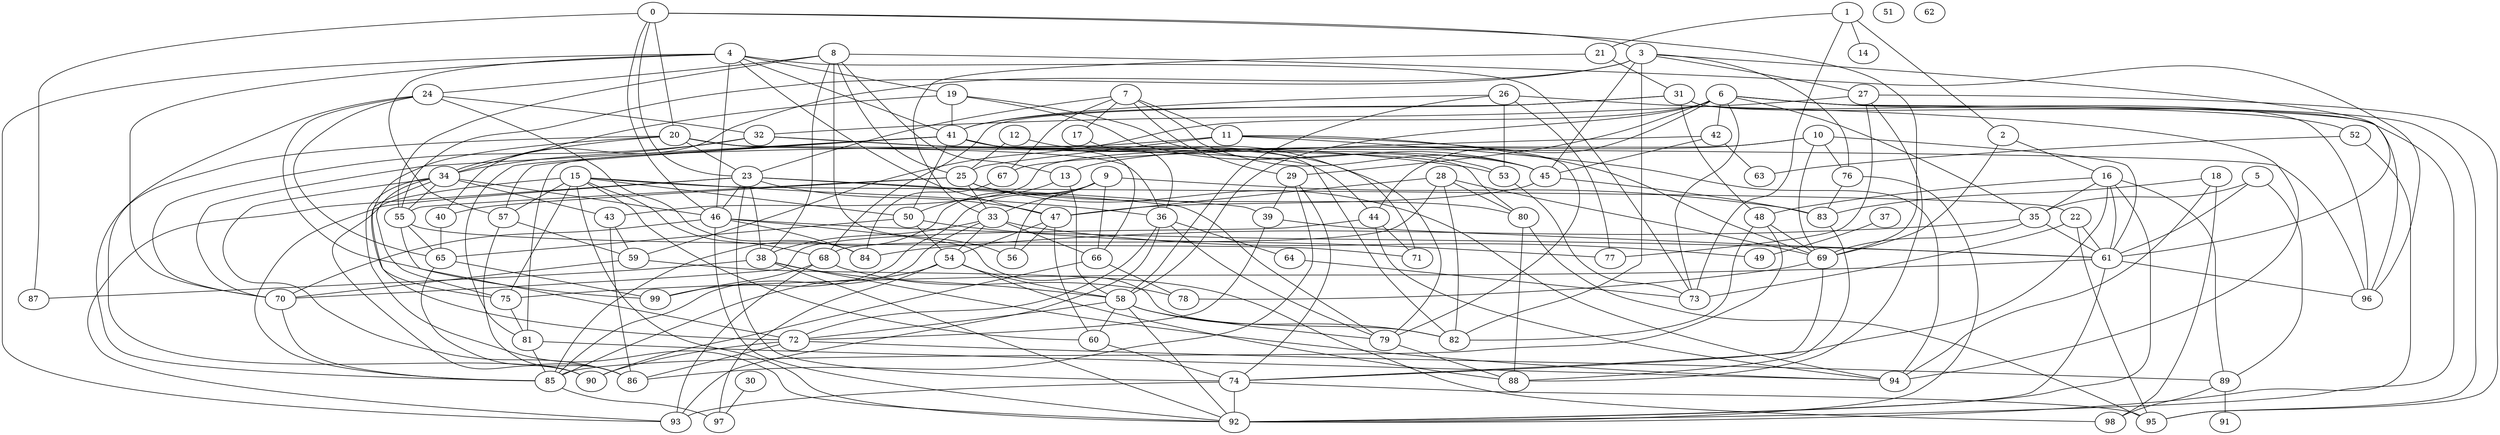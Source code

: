 strict graph "gnp_random_graph(100,0.06)" {
0;
1;
2;
3;
4;
5;
6;
7;
8;
9;
10;
11;
12;
13;
14;
15;
16;
17;
18;
19;
20;
21;
22;
23;
24;
25;
26;
27;
28;
29;
30;
31;
32;
33;
34;
35;
36;
37;
38;
39;
40;
41;
42;
43;
44;
45;
46;
47;
48;
49;
50;
51;
52;
53;
54;
55;
56;
57;
58;
59;
60;
61;
62;
63;
64;
65;
66;
67;
68;
69;
70;
71;
72;
73;
74;
75;
76;
77;
78;
79;
80;
81;
82;
83;
84;
85;
86;
87;
88;
89;
90;
91;
92;
93;
94;
95;
96;
97;
98;
99;
0 -- 3  [is_available=True, prob="0.091337267085"];
0 -- 69  [is_available=True, prob="0.866437813673"];
0 -- 23  [is_available=True, prob="1.0"];
0 -- 46  [is_available=True, prob="0.388985233537"];
0 -- 20  [is_available=True, prob="0.917289521796"];
0 -- 87  [is_available=True, prob="1.0"];
1 -- 73  [is_available=True, prob="0.755882459076"];
1 -- 2  [is_available=True, prob="1.0"];
1 -- 21  [is_available=True, prob="0.403695915727"];
1 -- 14  [is_available=True, prob="0.323290398069"];
2 -- 16  [is_available=True, prob="1.0"];
2 -- 69  [is_available=True, prob="1.0"];
3 -- 40  [is_available=True, prob="0.339884776544"];
3 -- 76  [is_available=True, prob="1.0"];
3 -- 45  [is_available=True, prob="0.302516941571"];
3 -- 82  [is_available=True, prob="0.685016813952"];
3 -- 55  [is_available=True, prob="0.323227086401"];
3 -- 27  [is_available=True, prob="0.84458300785"];
3 -- 61  [is_available=True, prob="0.776181052255"];
4 -- 70  [is_available=True, prob="1.0"];
4 -- 41  [is_available=True, prob="0.342389742145"];
4 -- 46  [is_available=True, prob="1.0"];
4 -- 47  [is_available=True, prob="0.916264977464"];
4 -- 19  [is_available=True, prob="0.711144538648"];
4 -- 73  [is_available=True, prob="0.124445605635"];
4 -- 57  [is_available=True, prob="0.809600874962"];
4 -- 93  [is_available=True, prob="0.833465657978"];
5 -- 89  [is_available=True, prob="1.0"];
5 -- 35  [is_available=True, prob="0.566181892137"];
5 -- 61  [is_available=True, prob="0.466985054366"];
6 -- 96  [is_available=True, prob="1.0"];
6 -- 35  [is_available=True, prob="1.0"];
6 -- 73  [is_available=True, prob="0.875903606198"];
6 -- 42  [is_available=True, prob="0.245795991115"];
6 -- 44  [is_available=True, prob="0.95897189296"];
6 -- 52  [is_available=True, prob="0.346989782136"];
6 -- 58  [is_available=True, prob="0.664630770731"];
6 -- 59  [is_available=True, prob="0.820137706856"];
6 -- 29  [is_available=True, prob="0.934581482796"];
6 -- 95  [is_available=True, prob="0.392156823956"];
7 -- 67  [is_available=True, prob="1.0"];
7 -- 11  [is_available=True, prob="0.315451861419"];
7 -- 45  [is_available=True, prob="0.772305023237"];
7 -- 17  [is_available=True, prob="1.0"];
7 -- 23  [is_available=True, prob="1.0"];
7 -- 29  [is_available=True, prob="1.0"];
8 -- 96  [is_available=True, prob="0.81192063898"];
8 -- 38  [is_available=True, prob="0.52661247579"];
8 -- 13  [is_available=True, prob="0.115545639196"];
8 -- 56  [is_available=True, prob="0.181070986627"];
8 -- 55  [is_available=True, prob="1.0"];
8 -- 24  [is_available=True, prob="0.758499469749"];
8 -- 25  [is_available=True, prob="0.502453693976"];
9 -- 33  [is_available=True, prob="0.617459006134"];
9 -- 66  [is_available=True, prob="0.899420196645"];
9 -- 99  [is_available=True, prob="0.331577871636"];
9 -- 83  [is_available=True, prob="1.0"];
9 -- 85  [is_available=True, prob="0.568174866752"];
9 -- 56  [is_available=True, prob="0.725746009409"];
10 -- 43  [is_available=True, prob="0.479165348585"];
10 -- 76  [is_available=True, prob="0.601651488996"];
10 -- 13  [is_available=True, prob="1.0"];
10 -- 69  [is_available=True, prob="0.864857046714"];
10 -- 61  [is_available=True, prob="0.802285407453"];
11 -- 69  [is_available=True, prob="1.0"];
11 -- 79  [is_available=True, prob="0.175126645818"];
11 -- 81  [is_available=True, prob="0.0624259955035"];
11 -- 25  [is_available=True, prob="0.47970437815"];
11 -- 94  [is_available=True, prob="0.274116921189"];
12 -- 25  [is_available=True, prob="0.524022632388"];
12 -- 71  [is_available=True, prob="0.836757775976"];
13 -- 58  [is_available=True, prob="0.949583485688"];
13 -- 50  [is_available=True, prob="1.0"];
15 -- 68  [is_available=True, prob="0.121600564361"];
15 -- 92  [is_available=True, prob="0.380218652672"];
15 -- 75  [is_available=True, prob="0.156877699929"];
15 -- 50  [is_available=True, prob="1.0"];
15 -- 22  [is_available=True, prob="0.0481856571593"];
15 -- 57  [is_available=True, prob="0.119983455574"];
15 -- 90  [is_available=True, prob="0.571831605679"];
15 -- 60  [is_available=True, prob="0.644029517526"];
15 -- 36  [is_available=True, prob="1.0"];
16 -- 35  [is_available=True, prob="0.761426241677"];
16 -- 74  [is_available=True, prob="0.734945662265"];
16 -- 48  [is_available=True, prob="0.358241573434"];
16 -- 89  [is_available=True, prob="0.611243512838"];
16 -- 92  [is_available=True, prob="0.962266424847"];
16 -- 61  [is_available=True, prob="0.029890546094"];
17 -- 36  [is_available=True, prob="0.881039812035"];
18 -- 98  [is_available=True, prob="0.465338153943"];
18 -- 83  [is_available=True, prob="0.805539872495"];
18 -- 94  [is_available=True, prob="0.670517247759"];
19 -- 41  [is_available=True, prob="0.445457037867"];
19 -- 34  [is_available=True, prob="0.356957350291"];
19 -- 45  [is_available=True, prob="0.376175820599"];
19 -- 53  [is_available=True, prob="1.0"];
20 -- 96  [is_available=True, prob="1.0"];
20 -- 34  [is_available=True, prob="0.929493949763"];
20 -- 36  [is_available=True, prob="0.184598575616"];
20 -- 75  [is_available=True, prob="0.48878924505"];
20 -- 44  [is_available=True, prob="0.744609860616"];
20 -- 23  [is_available=True, prob="0.783626943802"];
20 -- 90  [is_available=True, prob="0.706102079511"];
21 -- 33  [is_available=True, prob="1.0"];
21 -- 31  [is_available=True, prob="1.0"];
22 -- 73  [is_available=True, prob="0.800942107263"];
22 -- 95  [is_available=True, prob="0.42689932903"];
22 -- 61  [is_available=True, prob="0.962549200224"];
23 -- 38  [is_available=True, prob="0.657153297534"];
23 -- 39  [is_available=True, prob="0.943190967966"];
23 -- 74  [is_available=True, prob="1.0"];
23 -- 46  [is_available=True, prob="1.0"];
23 -- 47  [is_available=True, prob="0.1303825499"];
23 -- 85  [is_available=True, prob="0.44945659212"];
23 -- 79  [is_available=True, prob="0.274332997875"];
23 -- 93  [is_available=True, prob="0.262242228078"];
24 -- 32  [is_available=True, prob="0.194639148378"];
24 -- 65  [is_available=True, prob="0.349715180445"];
24 -- 99  [is_available=True, prob="1.0"];
24 -- 84  [is_available=True, prob="0.260020221461"];
24 -- 85  [is_available=True, prob="1.0"];
25 -- 33  [is_available=True, prob="1.0"];
25 -- 80  [is_available=True, prob="0.149590063423"];
25 -- 40  [is_available=True, prob="0.721486418809"];
25 -- 55  [is_available=True, prob="0.369068846428"];
25 -- 94  [is_available=True, prob="0.593239098485"];
26 -- 41  [is_available=True, prob="1.0"];
26 -- 58  [is_available=True, prob="0.571673525358"];
26 -- 53  [is_available=True, prob="0.757170797241"];
26 -- 94  [is_available=True, prob="0.918965185359"];
26 -- 77  [is_available=True, prob="0.302328182877"];
27 -- 32  [is_available=True, prob="1.0"];
27 -- 88  [is_available=True, prob="0.42989294799"];
27 -- 77  [is_available=True, prob="0.194073716151"];
27 -- 95  [is_available=True, prob="0.864631703107"];
28 -- 80  [is_available=True, prob="0.268719737448"];
28 -- 82  [is_available=True, prob="0.386516883874"];
28 -- 68  [is_available=True, prob="0.848132195731"];
28 -- 69  [is_available=True, prob="0.908486036271"];
28 -- 47  [is_available=True, prob="0.216028704424"];
29 -- 74  [is_available=True, prob="0.606037530023"];
29 -- 39  [is_available=True, prob="0.921598250989"];
29 -- 86  [is_available=True, prob="0.685076199723"];
30 -- 97  [is_available=True, prob="0.35735040554"];
31 -- 96  [is_available=True, prob="0.980979616191"];
31 -- 68  [is_available=True, prob="0.834672215211"];
31 -- 41  [is_available=True, prob="1.0"];
31 -- 48  [is_available=True, prob="0.614335960835"];
31 -- 92  [is_available=True, prob="0.698772491417"];
32 -- 34  [is_available=True, prob="0.0340965256444"];
32 -- 70  [is_available=True, prob="1.0"];
32 -- 79  [is_available=True, prob="0.0248929156885"];
32 -- 53  [is_available=True, prob="0.282029224252"];
33 -- 66  [is_available=True, prob="1.0"];
33 -- 38  [is_available=True, prob="0.207700369452"];
33 -- 49  [is_available=True, prob="1.0"];
33 -- 54  [is_available=True, prob="0.205950117409"];
33 -- 85  [is_available=True, prob="0.487514010887"];
34 -- 75  [is_available=True, prob="1.0"];
34 -- 72  [is_available=True, prob="0.165413662287"];
34 -- 43  [is_available=True, prob="0.186909496981"];
34 -- 46  [is_available=True, prob="0.830106711371"];
34 -- 86  [is_available=True, prob="1.0"];
34 -- 55  [is_available=True, prob="0.270852749415"];
34 -- 92  [is_available=True, prob="0.97947164534"];
35 -- 69  [is_available=True, prob="0.596860773946"];
35 -- 84  [is_available=True, prob="0.682510669349"];
35 -- 61  [is_available=True, prob="0.747937572935"];
36 -- 64  [is_available=True, prob="1.0"];
36 -- 72  [is_available=True, prob="1.0"];
36 -- 79  [is_available=True, prob="0.148602319867"];
36 -- 93  [is_available=True, prob="0.852326254116"];
37 -- 49  [is_available=True, prob="1.0"];
38 -- 87  [is_available=True, prob="1.0"];
38 -- 58  [is_available=True, prob="0.330190658622"];
38 -- 92  [is_available=True, prob="0.43570188547"];
38 -- 94  [is_available=True, prob="0.991517102923"];
39 -- 72  [is_available=True, prob="1.0"];
39 -- 61  [is_available=True, prob="0.619409501462"];
40 -- 65  [is_available=True, prob="1.0"];
41 -- 66  [is_available=True, prob="1.0"];
41 -- 70  [is_available=True, prob="0.561752663745"];
41 -- 45  [is_available=True, prob="0.535448780045"];
41 -- 80  [is_available=True, prob="0.727805834674"];
41 -- 81  [is_available=True, prob="1.0"];
41 -- 50  [is_available=True, prob="0.453460280925"];
41 -- 82  [is_available=True, prob="1.0"];
41 -- 57  [is_available=True, prob="1.0"];
42 -- 67  [is_available=True, prob="0.471212599566"];
42 -- 45  [is_available=True, prob="0.081339745845"];
42 -- 63  [is_available=True, prob="0.789203838472"];
43 -- 59  [is_available=True, prob="0.126992621624"];
43 -- 86  [is_available=True, prob="0.0882857275018"];
44 -- 94  [is_available=True, prob="0.646128554383"];
44 -- 70  [is_available=True, prob="0.588662947181"];
44 -- 71  [is_available=True, prob="0.88367900332"];
45 -- 83  [is_available=True, prob="0.287757418902"];
45 -- 47  [is_available=True, prob="0.785134472644"];
46 -- 70  [is_available=True, prob="0.113265315139"];
46 -- 82  [is_available=True, prob="1.0"];
46 -- 84  [is_available=True, prob="0.20892686668"];
46 -- 92  [is_available=True, prob="0.591302024334"];
46 -- 61  [is_available=True, prob="0.433977151876"];
47 -- 60  [is_available=True, prob="0.0534845459909"];
47 -- 54  [is_available=True, prob="0.57978144804"];
47 -- 56  [is_available=True, prob="0.0188982375302"];
48 -- 82  [is_available=True, prob="0.587313852687"];
48 -- 69  [is_available=True, prob="0.409961400297"];
48 -- 85  [is_available=True, prob="1.0"];
50 -- 65  [is_available=True, prob="0.367869131676"];
50 -- 77  [is_available=True, prob="0.267439699591"];
50 -- 54  [is_available=True, prob="0.668060838242"];
52 -- 92  [is_available=True, prob="0.576221477376"];
52 -- 63  [is_available=True, prob="0.333853899022"];
53 -- 73  [is_available=True, prob="1.0"];
54 -- 97  [is_available=True, prob="0.616849667231"];
54 -- 85  [is_available=True, prob="0.765334357568"];
54 -- 88  [is_available=True, prob="0.486624728036"];
54 -- 58  [is_available=True, prob="0.78879815975"];
55 -- 65  [is_available=True, prob="0.560296339459"];
55 -- 71  [is_available=True, prob="0.186550023644"];
55 -- 72  [is_available=True, prob="0.430911646576"];
57 -- 59  [is_available=True, prob="0.499064544104"];
57 -- 86  [is_available=True, prob="0.812546365901"];
58 -- 72  [is_available=True, prob="0.757893881739"];
58 -- 92  [is_available=True, prob="1.0"];
58 -- 79  [is_available=True, prob="0.987692494391"];
58 -- 82  [is_available=True, prob="0.995316223986"];
58 -- 60  [is_available=True, prob="0.731322233033"];
59 -- 98  [is_available=True, prob="0.238569526032"];
59 -- 70  [is_available=True, prob="0.785029401332"];
60 -- 74  [is_available=True, prob="0.793442484064"];
61 -- 96  [is_available=True, prob="1.0"];
61 -- 75  [is_available=True, prob="0.186605146667"];
61 -- 92  [is_available=True, prob="0.0829742045572"];
64 -- 73  [is_available=True, prob="0.122152833392"];
65 -- 99  [is_available=True, prob="0.359957894477"];
65 -- 86  [is_available=True, prob="1.0"];
66 -- 90  [is_available=True, prob="1.0"];
66 -- 78  [is_available=True, prob="0.0588559767225"];
67 -- 84  [is_available=True, prob="1.0"];
68 -- 99  [is_available=True, prob="0.00273600283659"];
68 -- 78  [is_available=True, prob="0.417601184272"];
68 -- 93  [is_available=True, prob="0.657379101971"];
69 -- 78  [is_available=True, prob="0.39575875619"];
69 -- 74  [is_available=True, prob="1.0"];
70 -- 85  [is_available=True, prob="0.744462876988"];
72 -- 86  [is_available=True, prob="0.150676590893"];
72 -- 89  [is_available=True, prob="1.0"];
72 -- 90  [is_available=True, prob="0.19639733243"];
74 -- 93  [is_available=True, prob="0.437384241592"];
74 -- 92  [is_available=True, prob="1.0"];
74 -- 95  [is_available=True, prob="0.622910104162"];
75 -- 81  [is_available=True, prob="0.807494167101"];
76 -- 83  [is_available=True, prob="0.560504796177"];
76 -- 92  [is_available=True, prob="0.505088409385"];
79 -- 88  [is_available=True, prob="0.640051099062"];
80 -- 88  [is_available=True, prob="0.368496142539"];
80 -- 95  [is_available=True, prob="0.337956445281"];
81 -- 85  [is_available=True, prob="0.750944596764"];
81 -- 94  [is_available=True, prob="1.0"];
83 -- 88  [is_available=True, prob="0.0496055156265"];
85 -- 97  [is_available=True, prob="1.0"];
89 -- 98  [is_available=True, prob="0.317946176793"];
89 -- 91  [is_available=True, prob="0.383846661667"];
}
